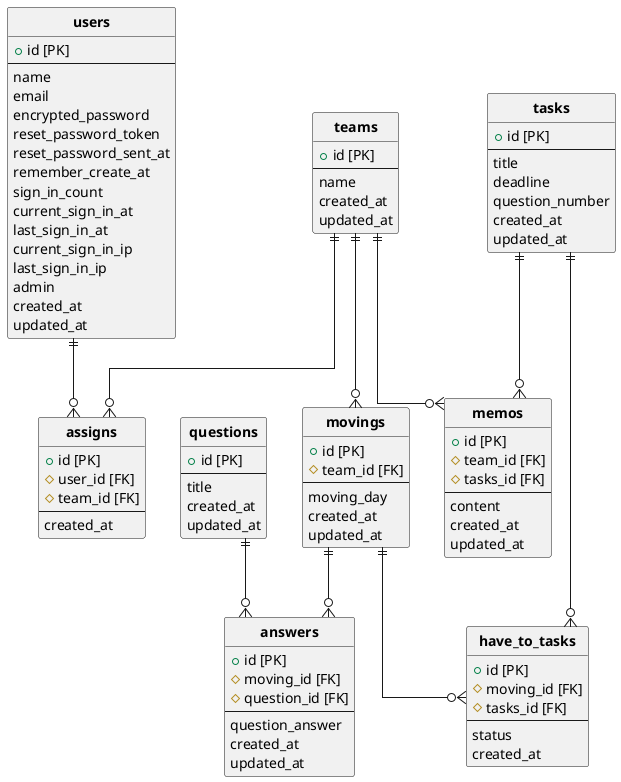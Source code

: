 ' option + D でプレビュー
' コマンドパレット　export Current File Diagrams
' titleは宣言文に使われているので、クオーテーションでごまかし
' アソシエーションの向き、左 -l-, 右 -r-, 上 -u-, 下 -d-

@startuml yonde
' hide the spot
hide circle

' avoid problems with angled crows feet
skinparam linetype ortho

entity "**users**" as users {
  + id [PK]
  --
  name
  email
  encrypted_password
  reset_password_token
  reset_password_sent_at
  remember_create_at
  sign_in_count
  current_sign_in_at
  last_sign_in_at
  current_sign_in_ip
  last_sign_in_ip
  admin
  created_at
  updated_at
}

entity "**teams**" as teams {
  + id [PK]
  --
  name
  created_at
  updated_at
}

entity "**assigns**" as assigns {
  + id [PK]
  # user_id [FK]
  # team_id [FK]
  --
  created_at
}

entity "**movings**" as movings {
  + id [PK]
  # team_id [FK]
  --
  moving_day
  created_at
  updated_at
}

entity "**questions**" as questions {
  + id [PK]
  --
  title
  created_at
  updated_at
}

entity "**answers**" as answers {
  + id [PK]
  # moving_id [FK]
  # question_id [FK]
  --
  question_answer
  created_at
  updated_at
}

entity "**tasks**" as tasks {
  + id [PK]
  --
  title
  deadline
  question_number
  created_at
  updated_at
}


entity "**have_to_tasks**" as have_to_tasks {
  + id [PK]
  # moving_id [FK]
  # tasks_id [FK]
  --
  status
  created_at
}



entity "**memos**" as memos {
  + id [PK]
  # team_id [FK]
  # tasks_id [FK]
  --
  content
  created_at
  updated_at
}

users ||--o{ assigns
teams ||--o{ assigns
teams ||--o{ movings
teams ||--o{ memos
movings ||--o{ answers
questions ||--o{answers
movings ||--o{ have_to_tasks 
tasks ||--o{ have_to_tasks 
tasks ||--o{ memos

@enduml∂